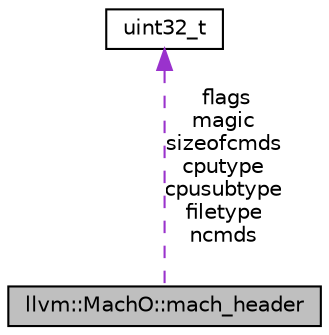digraph "llvm::MachO::mach_header"
{
 // LATEX_PDF_SIZE
  bgcolor="transparent";
  edge [fontname="Helvetica",fontsize="10",labelfontname="Helvetica",labelfontsize="10"];
  node [fontname="Helvetica",fontsize="10",shape=record];
  Node1 [label="llvm::MachO::mach_header",height=0.2,width=0.4,color="black", fillcolor="grey75", style="filled", fontcolor="black",tooltip=" "];
  Node2 -> Node1 [dir="back",color="darkorchid3",fontsize="10",style="dashed",label=" flags\nmagic\nsizeofcmds\ncputype\ncpusubtype\nfiletype\nncmds" ,fontname="Helvetica"];
  Node2 [label="uint32_t",height=0.2,width=0.4,color="black",URL="$classuint32__t.html",tooltip=" "];
}
